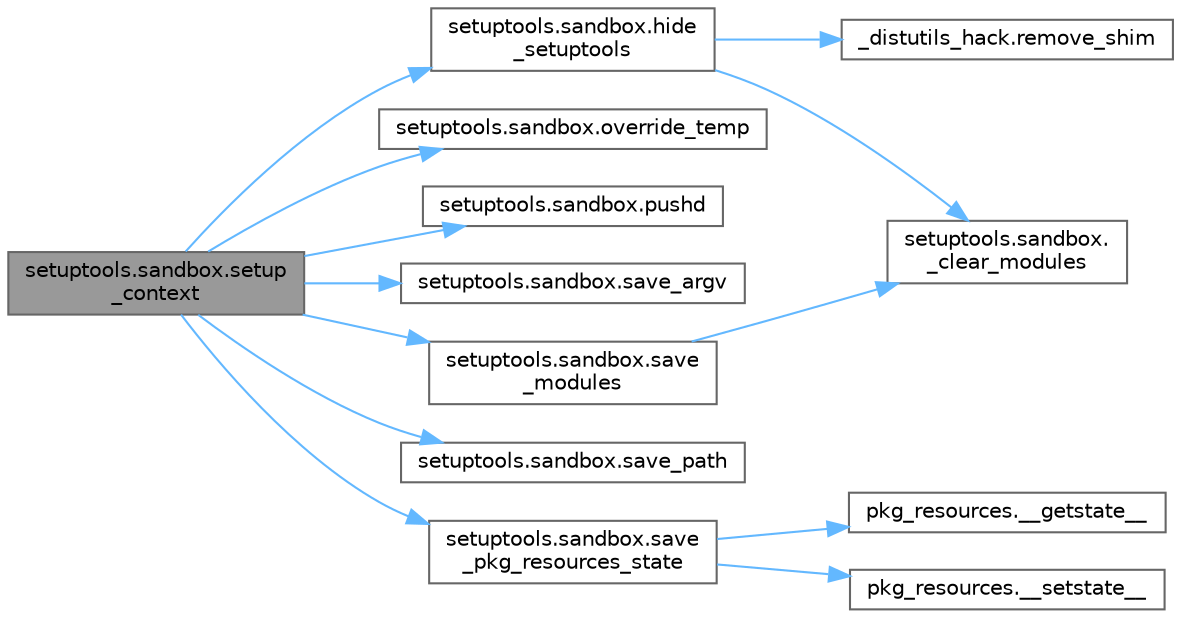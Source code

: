 digraph "setuptools.sandbox.setup_context"
{
 // LATEX_PDF_SIZE
  bgcolor="transparent";
  edge [fontname=Helvetica,fontsize=10,labelfontname=Helvetica,labelfontsize=10];
  node [fontname=Helvetica,fontsize=10,shape=box,height=0.2,width=0.4];
  rankdir="LR";
  Node1 [id="Node000001",label="setuptools.sandbox.setup\l_context",height=0.2,width=0.4,color="gray40", fillcolor="grey60", style="filled", fontcolor="black",tooltip=" "];
  Node1 -> Node2 [id="edge1_Node000001_Node000002",color="steelblue1",style="solid",tooltip=" "];
  Node2 [id="Node000002",label="setuptools.sandbox.hide\l_setuptools",height=0.2,width=0.4,color="grey40", fillcolor="white", style="filled",URL="$namespacesetuptools_1_1sandbox.html#a579ab6c2031e94770efe338681e83bd7",tooltip=" "];
  Node2 -> Node3 [id="edge2_Node000002_Node000003",color="steelblue1",style="solid",tooltip=" "];
  Node3 [id="Node000003",label="setuptools.sandbox.\l_clear_modules",height=0.2,width=0.4,color="grey40", fillcolor="white", style="filled",URL="$namespacesetuptools_1_1sandbox.html#a643f2aae05bdb3af1a073416aa4436e4",tooltip=" "];
  Node2 -> Node4 [id="edge3_Node000002_Node000004",color="steelblue1",style="solid",tooltip=" "];
  Node4 [id="Node000004",label="_distutils_hack.remove_shim",height=0.2,width=0.4,color="grey40", fillcolor="white", style="filled",URL="$namespace__distutils__hack.html#aeae986458f97ec3e8d59021d28be6958",tooltip=" "];
  Node1 -> Node5 [id="edge4_Node000001_Node000005",color="steelblue1",style="solid",tooltip=" "];
  Node5 [id="Node000005",label="setuptools.sandbox.override_temp",height=0.2,width=0.4,color="grey40", fillcolor="white", style="filled",URL="$namespacesetuptools_1_1sandbox.html#a6f51ebddfe81ff65264f49b215961f47",tooltip=" "];
  Node1 -> Node6 [id="edge5_Node000001_Node000006",color="steelblue1",style="solid",tooltip=" "];
  Node6 [id="Node000006",label="setuptools.sandbox.pushd",height=0.2,width=0.4,color="grey40", fillcolor="white", style="filled",URL="$namespacesetuptools_1_1sandbox.html#a08a2a439e9ca37133fe9382e30b1ea40",tooltip=" "];
  Node1 -> Node7 [id="edge6_Node000001_Node000007",color="steelblue1",style="solid",tooltip=" "];
  Node7 [id="Node000007",label="setuptools.sandbox.save_argv",height=0.2,width=0.4,color="grey40", fillcolor="white", style="filled",URL="$namespacesetuptools_1_1sandbox.html#a90b846a7925c83d8f9ce1749286849ea",tooltip=" "];
  Node1 -> Node8 [id="edge7_Node000001_Node000008",color="steelblue1",style="solid",tooltip=" "];
  Node8 [id="Node000008",label="setuptools.sandbox.save\l_modules",height=0.2,width=0.4,color="grey40", fillcolor="white", style="filled",URL="$namespacesetuptools_1_1sandbox.html#a9df46ce1bd17dbce065c7e11dc46d010",tooltip=" "];
  Node8 -> Node3 [id="edge8_Node000008_Node000003",color="steelblue1",style="solid",tooltip=" "];
  Node1 -> Node9 [id="edge9_Node000001_Node000009",color="steelblue1",style="solid",tooltip=" "];
  Node9 [id="Node000009",label="setuptools.sandbox.save_path",height=0.2,width=0.4,color="grey40", fillcolor="white", style="filled",URL="$namespacesetuptools_1_1sandbox.html#ad158dc58681bf5b4f0d4ecf3eb55370e",tooltip=" "];
  Node1 -> Node10 [id="edge10_Node000001_Node000010",color="steelblue1",style="solid",tooltip=" "];
  Node10 [id="Node000010",label="setuptools.sandbox.save\l_pkg_resources_state",height=0.2,width=0.4,color="grey40", fillcolor="white", style="filled",URL="$namespacesetuptools_1_1sandbox.html#a2c716f0ba46e678dd85be72db41c4e14",tooltip=" "];
  Node10 -> Node11 [id="edge11_Node000010_Node000011",color="steelblue1",style="solid",tooltip=" "];
  Node11 [id="Node000011",label="pkg_resources.__getstate__",height=0.2,width=0.4,color="grey40", fillcolor="white", style="filled",URL="$namespacepkg__resources.html#a7cd315eb83b9f1dfdd612e13b33a8ab8",tooltip=" "];
  Node10 -> Node12 [id="edge12_Node000010_Node000012",color="steelblue1",style="solid",tooltip=" "];
  Node12 [id="Node000012",label="pkg_resources.__setstate__",height=0.2,width=0.4,color="grey40", fillcolor="white", style="filled",URL="$namespacepkg__resources.html#a7b931519dc991a6f304bb27d4b6a602d",tooltip=" "];
}
